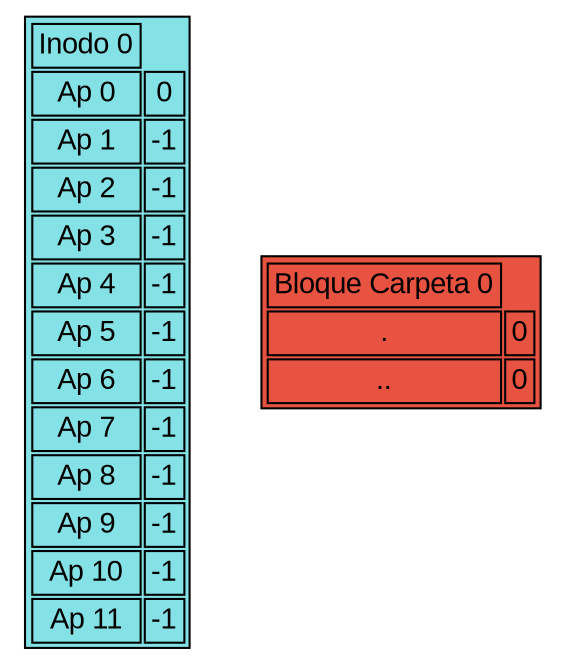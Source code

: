 digraph tree {
node[ shape = none, fontname = "Arial" ];
inodo0[label =<
<TABLE bgcolor="#84E1E6">
    <TR>
       <TD PORT="I0">Inodo 0</TD>
   </TR>
   <TR>
       <TD>Ap 0</TD>
       <TD PORT="A0">0</TD>
   </TR>
   <TR>
       <TD>Ap 1</TD>
       <TD PORT="A1">-1</TD>
   </TR>
   <TR>
       <TD>Ap 2</TD>
       <TD PORT="A2">-1</TD>
   </TR>
   <TR>
       <TD>Ap 3</TD>
       <TD PORT="A3">-1</TD>
   </TR>
   <TR>
       <TD>Ap 4</TD>
       <TD PORT="A4">-1</TD>
   </TR>
   <TR>
       <TD>Ap 5</TD>
       <TD PORT="A5">-1</TD>
   </TR>
   <TR>
       <TD>Ap 6</TD>
       <TD PORT="A6">-1</TD>
   </TR>
   <TR>
       <TD>Ap 7</TD>
       <TD PORT="A7">-1</TD>
   </TR>
   <TR>
       <TD>Ap 8</TD>
       <TD PORT="A8">-1</TD>
   </TR>
   <TR>
       <TD>Ap 9</TD>
       <TD PORT="A9">-1</TD>
   </TR>
   <TR>
       <TD>Ap 10</TD>
       <TD PORT="A10">-1</TD>
   </TR>
   <TR>
       <TD>Ap 11</TD>
       <TD PORT="A11">-1</TD>
   </TR>
</TABLE>>];
bloquecarpeta0[label =<
<TABLE bgcolor="#E85240">
    <TR>
       <TD PORT="B0">Bloque Carpeta 0</TD>
   </TR>
   <TR>
       <TD>.</TD>
       <TD PORT="A0">0</TD>
   </TR>
   <TR>
       <TD>..</TD>
       <TD PORT="A0">0</TD>
   </TR>
</TABLE>>];
}